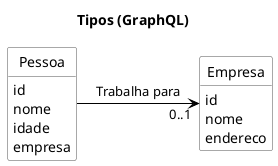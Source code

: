 @startuml graphql

title "Tipos (GraphQL)"

hide circle
hide methods
hide empty members

skinparam class {
    BackgroundColor White
    ArrowColor Black
    BorderColor #505050
}

class Empresa {
    id
    nome
    endereco
}

class Pessoa {
    id
    nome
    idade
    empresa
}


Pessoa -right-> "0..1" Empresa: Trabalha para

@enduml